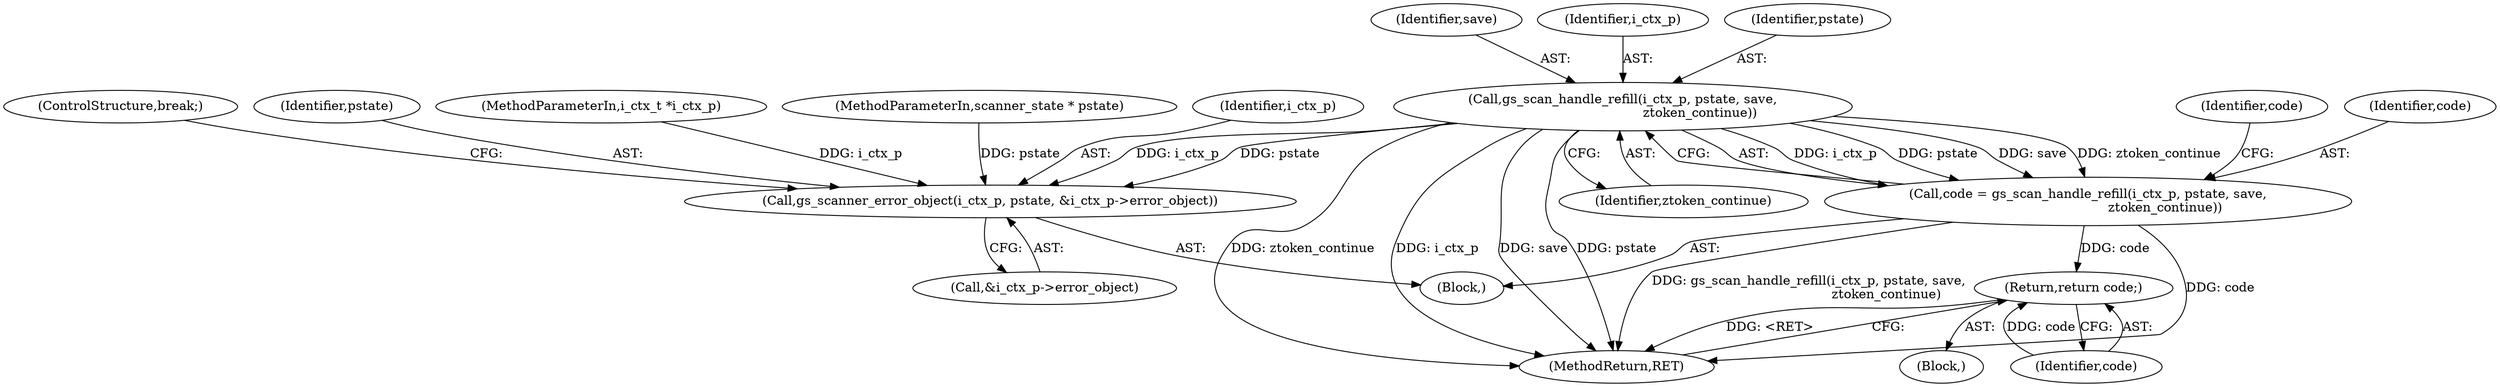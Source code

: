 digraph "0_ghostscript_671fd59eb657743aa86fbc1895cb15872a317caa@pointer" {
"1000160" [label="(Call,gs_scan_handle_refill(i_ctx_p, pstate, save,\n                                      ztoken_continue))"];
"1000124" [label="(Call,gs_scanner_error_object(i_ctx_p, pstate, &i_ctx_p->error_object))"];
"1000158" [label="(Call,code = gs_scan_handle_refill(i_ctx_p, pstate, save,\n                                      ztoken_continue))"];
"1000171" [label="(Return,return code;)"];
"1000160" [label="(Call,gs_scan_handle_refill(i_ctx_p, pstate, save,\n                                      ztoken_continue))"];
"1000166" [label="(Identifier,code)"];
"1000167" [label="(Block,)"];
"1000159" [label="(Identifier,code)"];
"1000131" [label="(ControlStructure,break;)"];
"1000127" [label="(Call,&i_ctx_p->error_object)"];
"1000174" [label="(MethodReturn,RET)"];
"1000126" [label="(Identifier,pstate)"];
"1000171" [label="(Return,return code;)"];
"1000109" [label="(MethodParameterIn,i_ctx_t *i_ctx_p)"];
"1000110" [label="(MethodParameterIn,scanner_state * pstate)"];
"1000125" [label="(Identifier,i_ctx_p)"];
"1000158" [label="(Call,code = gs_scan_handle_refill(i_ctx_p, pstate, save,\n                                      ztoken_continue))"];
"1000164" [label="(Identifier,ztoken_continue)"];
"1000163" [label="(Identifier,save)"];
"1000172" [label="(Identifier,code)"];
"1000161" [label="(Identifier,i_ctx_p)"];
"1000112" [label="(Block,)"];
"1000124" [label="(Call,gs_scanner_error_object(i_ctx_p, pstate, &i_ctx_p->error_object))"];
"1000162" [label="(Identifier,pstate)"];
"1000160" -> "1000158"  [label="AST: "];
"1000160" -> "1000164"  [label="CFG: "];
"1000161" -> "1000160"  [label="AST: "];
"1000162" -> "1000160"  [label="AST: "];
"1000163" -> "1000160"  [label="AST: "];
"1000164" -> "1000160"  [label="AST: "];
"1000158" -> "1000160"  [label="CFG: "];
"1000160" -> "1000174"  [label="DDG: ztoken_continue"];
"1000160" -> "1000174"  [label="DDG: i_ctx_p"];
"1000160" -> "1000174"  [label="DDG: save"];
"1000160" -> "1000174"  [label="DDG: pstate"];
"1000160" -> "1000124"  [label="DDG: i_ctx_p"];
"1000160" -> "1000124"  [label="DDG: pstate"];
"1000160" -> "1000158"  [label="DDG: i_ctx_p"];
"1000160" -> "1000158"  [label="DDG: pstate"];
"1000160" -> "1000158"  [label="DDG: save"];
"1000160" -> "1000158"  [label="DDG: ztoken_continue"];
"1000124" -> "1000112"  [label="AST: "];
"1000124" -> "1000127"  [label="CFG: "];
"1000125" -> "1000124"  [label="AST: "];
"1000126" -> "1000124"  [label="AST: "];
"1000127" -> "1000124"  [label="AST: "];
"1000131" -> "1000124"  [label="CFG: "];
"1000109" -> "1000124"  [label="DDG: i_ctx_p"];
"1000110" -> "1000124"  [label="DDG: pstate"];
"1000158" -> "1000112"  [label="AST: "];
"1000159" -> "1000158"  [label="AST: "];
"1000166" -> "1000158"  [label="CFG: "];
"1000158" -> "1000174"  [label="DDG: code"];
"1000158" -> "1000174"  [label="DDG: gs_scan_handle_refill(i_ctx_p, pstate, save,\n                                      ztoken_continue)"];
"1000158" -> "1000171"  [label="DDG: code"];
"1000171" -> "1000167"  [label="AST: "];
"1000171" -> "1000172"  [label="CFG: "];
"1000172" -> "1000171"  [label="AST: "];
"1000174" -> "1000171"  [label="CFG: "];
"1000171" -> "1000174"  [label="DDG: <RET>"];
"1000172" -> "1000171"  [label="DDG: code"];
}
